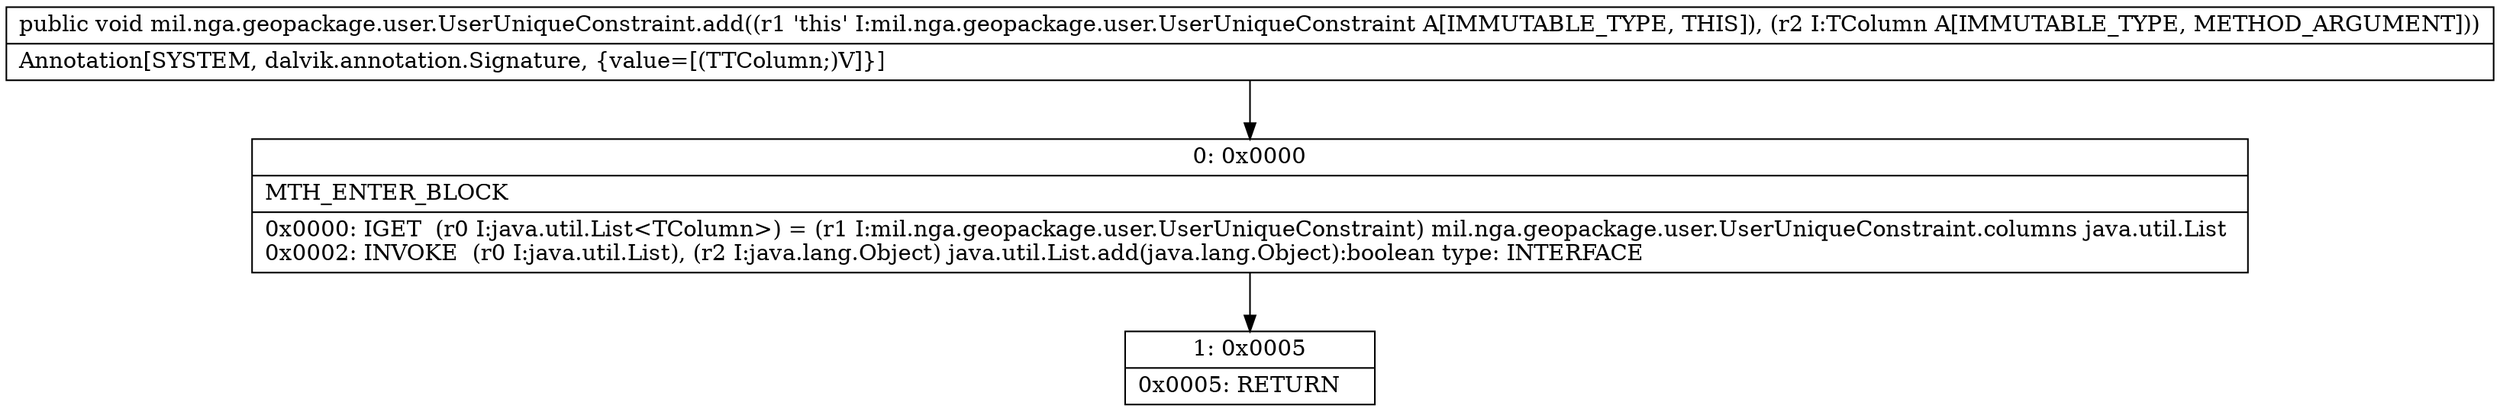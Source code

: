 digraph "CFG formil.nga.geopackage.user.UserUniqueConstraint.add(Lmil\/nga\/geopackage\/user\/UserColumn;)V" {
Node_0 [shape=record,label="{0\:\ 0x0000|MTH_ENTER_BLOCK\l|0x0000: IGET  (r0 I:java.util.List\<TColumn\>) = (r1 I:mil.nga.geopackage.user.UserUniqueConstraint) mil.nga.geopackage.user.UserUniqueConstraint.columns java.util.List \l0x0002: INVOKE  (r0 I:java.util.List), (r2 I:java.lang.Object) java.util.List.add(java.lang.Object):boolean type: INTERFACE \l}"];
Node_1 [shape=record,label="{1\:\ 0x0005|0x0005: RETURN   \l}"];
MethodNode[shape=record,label="{public void mil.nga.geopackage.user.UserUniqueConstraint.add((r1 'this' I:mil.nga.geopackage.user.UserUniqueConstraint A[IMMUTABLE_TYPE, THIS]), (r2 I:TColumn A[IMMUTABLE_TYPE, METHOD_ARGUMENT]))  | Annotation[SYSTEM, dalvik.annotation.Signature, \{value=[(TTColumn;)V]\}]\l}"];
MethodNode -> Node_0;
Node_0 -> Node_1;
}

